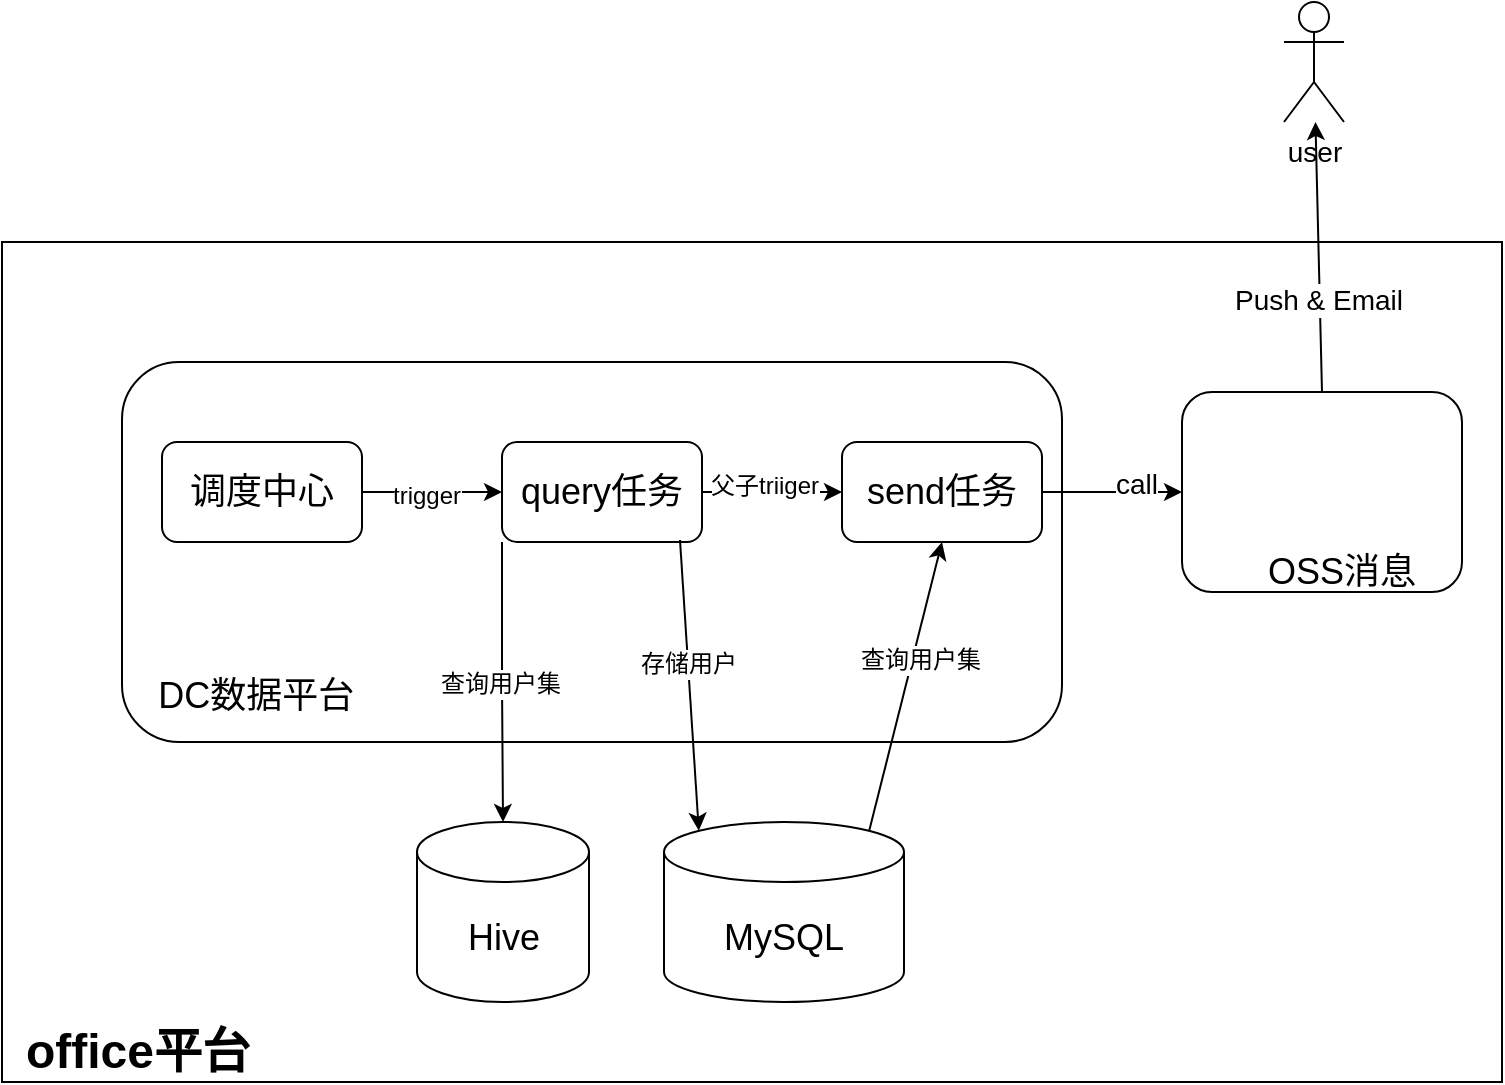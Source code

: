 <mxfile version="17.4.5" type="github">
  <diagram id="C5RBs43oDa-KdzZeNtuy" name="Page-1">
    <mxGraphModel dx="1051" dy="544" grid="1" gridSize="10" guides="1" tooltips="1" connect="1" arrows="1" fold="1" page="1" pageScale="1" pageWidth="827" pageHeight="1169" math="0" shadow="0">
      <root>
        <mxCell id="WIyWlLk6GJQsqaUBKTNV-0" />
        <mxCell id="WIyWlLk6GJQsqaUBKTNV-1" parent="WIyWlLk6GJQsqaUBKTNV-0" />
        <mxCell id="0jGsmCRGgMfs_v6Xthzk-1" value="" style="rounded=0;whiteSpace=wrap;html=1;" vertex="1" parent="WIyWlLk6GJQsqaUBKTNV-1">
          <mxGeometry x="39" y="170" width="750" height="420" as="geometry" />
        </mxCell>
        <mxCell id="0jGsmCRGgMfs_v6Xthzk-2" value="" style="rounded=1;whiteSpace=wrap;html=1;" vertex="1" parent="WIyWlLk6GJQsqaUBKTNV-1">
          <mxGeometry x="99" y="230" width="470" height="190" as="geometry" />
        </mxCell>
        <mxCell id="0jGsmCRGgMfs_v6Xthzk-3" value="" style="rounded=1;whiteSpace=wrap;html=1;" vertex="1" parent="WIyWlLk6GJQsqaUBKTNV-1">
          <mxGeometry x="629" y="245" width="140" height="100" as="geometry" />
        </mxCell>
        <mxCell id="0jGsmCRGgMfs_v6Xthzk-4" value="&lt;font style=&quot;font-size: 24px&quot;&gt;&lt;b&gt;office平台&lt;/b&gt;&lt;/font&gt;" style="text;html=1;strokeColor=none;fillColor=none;align=center;verticalAlign=middle;whiteSpace=wrap;rounded=0;" vertex="1" parent="WIyWlLk6GJQsqaUBKTNV-1">
          <mxGeometry x="49" y="560" width="116" height="30" as="geometry" />
        </mxCell>
        <mxCell id="0jGsmCRGgMfs_v6Xthzk-5" value="&lt;font style=&quot;font-size: 18px&quot;&gt;DC数据平台&lt;/font&gt;&amp;nbsp;" style="text;html=1;strokeColor=none;fillColor=none;align=center;verticalAlign=middle;whiteSpace=wrap;rounded=0;fontFamily=Helvetica;fontSize=24;" vertex="1" parent="WIyWlLk6GJQsqaUBKTNV-1">
          <mxGeometry x="91.5" y="380" width="155" height="30" as="geometry" />
        </mxCell>
        <mxCell id="0jGsmCRGgMfs_v6Xthzk-6" value="OSS消息" style="text;html=1;strokeColor=none;fillColor=none;align=center;verticalAlign=middle;whiteSpace=wrap;rounded=0;fontFamily=Helvetica;fontSize=18;" vertex="1" parent="WIyWlLk6GJQsqaUBKTNV-1">
          <mxGeometry x="639" y="320" width="140" height="30" as="geometry" />
        </mxCell>
        <mxCell id="0jGsmCRGgMfs_v6Xthzk-11" value="" style="edgeStyle=orthogonalEdgeStyle;rounded=0;orthogonalLoop=1;jettySize=auto;html=1;fontFamily=Helvetica;fontSize=18;" edge="1" parent="WIyWlLk6GJQsqaUBKTNV-1" source="0jGsmCRGgMfs_v6Xthzk-7" target="0jGsmCRGgMfs_v6Xthzk-9">
          <mxGeometry relative="1" as="geometry" />
        </mxCell>
        <mxCell id="0jGsmCRGgMfs_v6Xthzk-12" value="&lt;font style=&quot;font-size: 12px&quot;&gt;trigger&lt;/font&gt;" style="edgeLabel;html=1;align=center;verticalAlign=middle;resizable=0;points=[];fontSize=18;fontFamily=Helvetica;" vertex="1" connectable="0" parent="0jGsmCRGgMfs_v6Xthzk-11">
          <mxGeometry x="-0.08" relative="1" as="geometry">
            <mxPoint as="offset" />
          </mxGeometry>
        </mxCell>
        <mxCell id="0jGsmCRGgMfs_v6Xthzk-7" value="调度中心" style="rounded=1;whiteSpace=wrap;html=1;fontFamily=Helvetica;fontSize=18;" vertex="1" parent="WIyWlLk6GJQsqaUBKTNV-1">
          <mxGeometry x="119" y="270" width="100" height="50" as="geometry" />
        </mxCell>
        <mxCell id="0jGsmCRGgMfs_v6Xthzk-8" value="Hive" style="shape=cylinder3;whiteSpace=wrap;html=1;boundedLbl=1;backgroundOutline=1;size=15;fontFamily=Helvetica;fontSize=18;" vertex="1" parent="WIyWlLk6GJQsqaUBKTNV-1">
          <mxGeometry x="246.5" y="460" width="86" height="90" as="geometry" />
        </mxCell>
        <mxCell id="0jGsmCRGgMfs_v6Xthzk-14" style="edgeStyle=orthogonalEdgeStyle;rounded=0;orthogonalLoop=1;jettySize=auto;html=1;exitX=0;exitY=1;exitDx=0;exitDy=0;fontFamily=Helvetica;fontSize=12;entryX=0.5;entryY=0;entryDx=0;entryDy=0;entryPerimeter=0;" edge="1" parent="WIyWlLk6GJQsqaUBKTNV-1" source="0jGsmCRGgMfs_v6Xthzk-9" target="0jGsmCRGgMfs_v6Xthzk-8">
          <mxGeometry relative="1" as="geometry" />
        </mxCell>
        <mxCell id="0jGsmCRGgMfs_v6Xthzk-15" value="查询用户集" style="edgeLabel;html=1;align=center;verticalAlign=middle;resizable=0;points=[];fontSize=12;fontFamily=Helvetica;" vertex="1" connectable="0" parent="0jGsmCRGgMfs_v6Xthzk-14">
          <mxGeometry x="0.017" y="-2" relative="1" as="geometry">
            <mxPoint as="offset" />
          </mxGeometry>
        </mxCell>
        <mxCell id="0jGsmCRGgMfs_v6Xthzk-21" value="" style="edgeStyle=orthogonalEdgeStyle;rounded=0;orthogonalLoop=1;jettySize=auto;html=1;fontFamily=Helvetica;fontSize=12;" edge="1" parent="WIyWlLk6GJQsqaUBKTNV-1" source="0jGsmCRGgMfs_v6Xthzk-9" target="0jGsmCRGgMfs_v6Xthzk-20">
          <mxGeometry relative="1" as="geometry" />
        </mxCell>
        <mxCell id="0jGsmCRGgMfs_v6Xthzk-22" value="父子triiger" style="edgeLabel;html=1;align=center;verticalAlign=middle;resizable=0;points=[];fontSize=12;fontFamily=Helvetica;" vertex="1" connectable="0" parent="0jGsmCRGgMfs_v6Xthzk-21">
          <mxGeometry x="-0.12" y="3" relative="1" as="geometry">
            <mxPoint as="offset" />
          </mxGeometry>
        </mxCell>
        <mxCell id="0jGsmCRGgMfs_v6Xthzk-9" value="query任务" style="rounded=1;whiteSpace=wrap;html=1;fontFamily=Helvetica;fontSize=18;" vertex="1" parent="WIyWlLk6GJQsqaUBKTNV-1">
          <mxGeometry x="289" y="270" width="100" height="50" as="geometry" />
        </mxCell>
        <mxCell id="0jGsmCRGgMfs_v6Xthzk-13" value="MySQL" style="shape=cylinder3;whiteSpace=wrap;html=1;boundedLbl=1;backgroundOutline=1;size=15;fontFamily=Helvetica;fontSize=18;" vertex="1" parent="WIyWlLk6GJQsqaUBKTNV-1">
          <mxGeometry x="370" y="460" width="120" height="90" as="geometry" />
        </mxCell>
        <mxCell id="0jGsmCRGgMfs_v6Xthzk-16" value="" style="endArrow=classic;html=1;rounded=0;fontFamily=Helvetica;fontSize=12;entryX=0.145;entryY=0;entryDx=0;entryDy=4.35;entryPerimeter=0;exitX=0.89;exitY=0.98;exitDx=0;exitDy=0;exitPerimeter=0;" edge="1" parent="WIyWlLk6GJQsqaUBKTNV-1" source="0jGsmCRGgMfs_v6Xthzk-9" target="0jGsmCRGgMfs_v6Xthzk-13">
          <mxGeometry width="50" height="50" relative="1" as="geometry">
            <mxPoint x="389" y="430" as="sourcePoint" />
            <mxPoint x="439" y="380" as="targetPoint" />
          </mxGeometry>
        </mxCell>
        <mxCell id="0jGsmCRGgMfs_v6Xthzk-17" value="存储用户" style="edgeLabel;html=1;align=center;verticalAlign=middle;resizable=0;points=[];fontSize=12;fontFamily=Helvetica;" vertex="1" connectable="0" parent="0jGsmCRGgMfs_v6Xthzk-16">
          <mxGeometry x="-0.149" relative="1" as="geometry">
            <mxPoint as="offset" />
          </mxGeometry>
        </mxCell>
        <mxCell id="0jGsmCRGgMfs_v6Xthzk-29" value="" style="edgeStyle=orthogonalEdgeStyle;rounded=0;orthogonalLoop=1;jettySize=auto;html=1;fontFamily=Helvetica;fontSize=12;entryX=0;entryY=0.5;entryDx=0;entryDy=0;" edge="1" parent="WIyWlLk6GJQsqaUBKTNV-1" source="0jGsmCRGgMfs_v6Xthzk-20" target="0jGsmCRGgMfs_v6Xthzk-3">
          <mxGeometry relative="1" as="geometry" />
        </mxCell>
        <mxCell id="0jGsmCRGgMfs_v6Xthzk-30" value="&lt;font style=&quot;font-size: 14px&quot;&gt;call&lt;/font&gt;" style="edgeLabel;html=1;align=center;verticalAlign=middle;resizable=0;points=[];fontSize=12;fontFamily=Helvetica;" vertex="1" connectable="0" parent="0jGsmCRGgMfs_v6Xthzk-29">
          <mxGeometry x="0.343" y="4" relative="1" as="geometry">
            <mxPoint as="offset" />
          </mxGeometry>
        </mxCell>
        <mxCell id="0jGsmCRGgMfs_v6Xthzk-20" value="send任务" style="rounded=1;whiteSpace=wrap;html=1;fontFamily=Helvetica;fontSize=18;" vertex="1" parent="WIyWlLk6GJQsqaUBKTNV-1">
          <mxGeometry x="459" y="270" width="100" height="50" as="geometry" />
        </mxCell>
        <mxCell id="0jGsmCRGgMfs_v6Xthzk-23" value="" style="endArrow=classic;html=1;rounded=0;fontFamily=Helvetica;fontSize=12;entryX=0.5;entryY=1;entryDx=0;entryDy=0;exitX=0.855;exitY=0;exitDx=0;exitDy=4.35;exitPerimeter=0;" edge="1" parent="WIyWlLk6GJQsqaUBKTNV-1" source="0jGsmCRGgMfs_v6Xthzk-13" target="0jGsmCRGgMfs_v6Xthzk-20">
          <mxGeometry width="50" height="50" relative="1" as="geometry">
            <mxPoint x="449" y="400" as="sourcePoint" />
            <mxPoint x="499" y="350" as="targetPoint" />
          </mxGeometry>
        </mxCell>
        <mxCell id="0jGsmCRGgMfs_v6Xthzk-24" value="查询用户集" style="edgeLabel;html=1;align=center;verticalAlign=middle;resizable=0;points=[];fontSize=12;fontFamily=Helvetica;" vertex="1" connectable="0" parent="0jGsmCRGgMfs_v6Xthzk-23">
          <mxGeometry x="0.198" y="-4" relative="1" as="geometry">
            <mxPoint as="offset" />
          </mxGeometry>
        </mxCell>
        <mxCell id="0jGsmCRGgMfs_v6Xthzk-31" value="user" style="shape=umlActor;verticalLabelPosition=bottom;verticalAlign=top;html=1;outlineConnect=0;fontFamily=Helvetica;fontSize=14;" vertex="1" parent="WIyWlLk6GJQsqaUBKTNV-1">
          <mxGeometry x="680" y="50" width="30" height="60" as="geometry" />
        </mxCell>
        <mxCell id="0jGsmCRGgMfs_v6Xthzk-33" value="" style="endArrow=classic;html=1;rounded=0;fontFamily=Helvetica;fontSize=14;exitX=0.5;exitY=0;exitDx=0;exitDy=0;" edge="1" parent="WIyWlLk6GJQsqaUBKTNV-1" source="0jGsmCRGgMfs_v6Xthzk-3" target="0jGsmCRGgMfs_v6Xthzk-31">
          <mxGeometry width="50" height="50" relative="1" as="geometry">
            <mxPoint x="670" y="240" as="sourcePoint" />
            <mxPoint x="720" y="190" as="targetPoint" />
          </mxGeometry>
        </mxCell>
        <mxCell id="0jGsmCRGgMfs_v6Xthzk-34" value="Push &amp;amp; Email" style="edgeLabel;html=1;align=center;verticalAlign=middle;resizable=0;points=[];fontSize=14;fontFamily=Helvetica;" vertex="1" connectable="0" parent="0jGsmCRGgMfs_v6Xthzk-33">
          <mxGeometry x="-0.311" y="1" relative="1" as="geometry">
            <mxPoint as="offset" />
          </mxGeometry>
        </mxCell>
      </root>
    </mxGraphModel>
  </diagram>
</mxfile>
